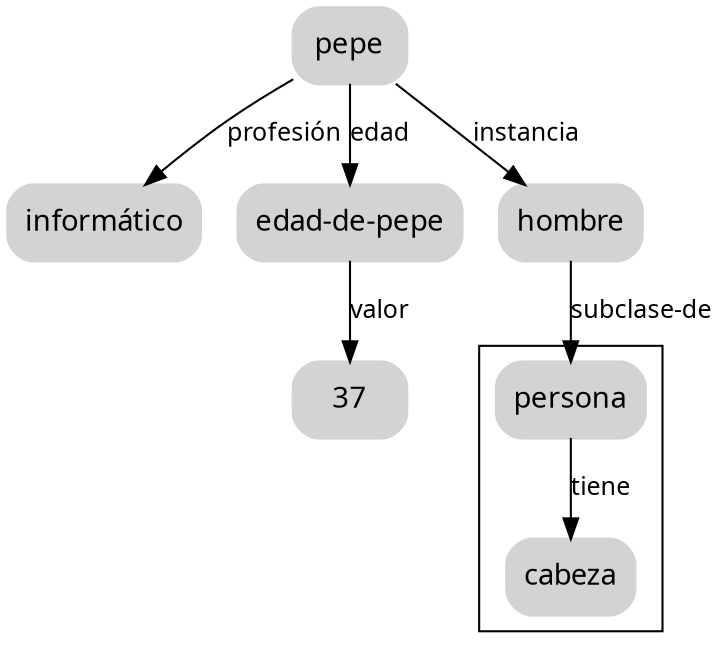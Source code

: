 digraph ejemplo {
node  [style="rounded,filled,bold", shape=box, fontname="Nimbus", color="lightgray"];
edge  [fontname="Nimbus" weight=2, fontsize=12]
A -> B [ label = "profesión" ];
A -> C [ label = "edad"];
C -> D [ label = "valor"];
A -> E [ label = "instancia"];
E -> F [ label = "subclase-de"];
subgraph cluster_1 {
F -> G [ label = "tiene"];
}
A [label="pepe"];
B [label="informático"];
C [label="edad-de-pepe"];
D [label="37"];
E [label="hombre"];
F [label="persona"];
G [label="cabeza"];
}